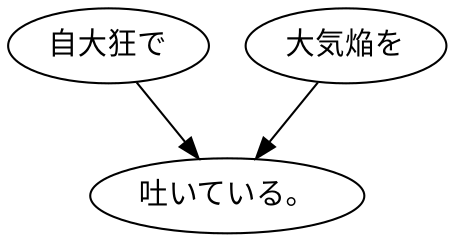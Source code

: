 digraph graph6158 {
	node0 [label="自大狂で"];
	node1 [label="大気焔を"];
	node2 [label="吐いている。"];
	node0 -> node2;
	node1 -> node2;
}
